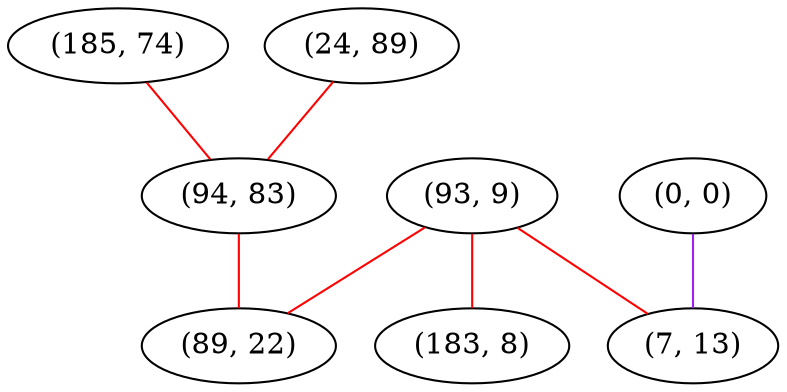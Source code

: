 graph "" {
"(185, 74)";
"(0, 0)";
"(93, 9)";
"(7, 13)";
"(183, 8)";
"(24, 89)";
"(94, 83)";
"(89, 22)";
"(185, 74)" -- "(94, 83)"  [color=red, key=0, weight=1];
"(0, 0)" -- "(7, 13)"  [color=purple, key=0, weight=4];
"(93, 9)" -- "(183, 8)"  [color=red, key=0, weight=1];
"(93, 9)" -- "(7, 13)"  [color=red, key=0, weight=1];
"(93, 9)" -- "(89, 22)"  [color=red, key=0, weight=1];
"(24, 89)" -- "(94, 83)"  [color=red, key=0, weight=1];
"(94, 83)" -- "(89, 22)"  [color=red, key=0, weight=1];
}
